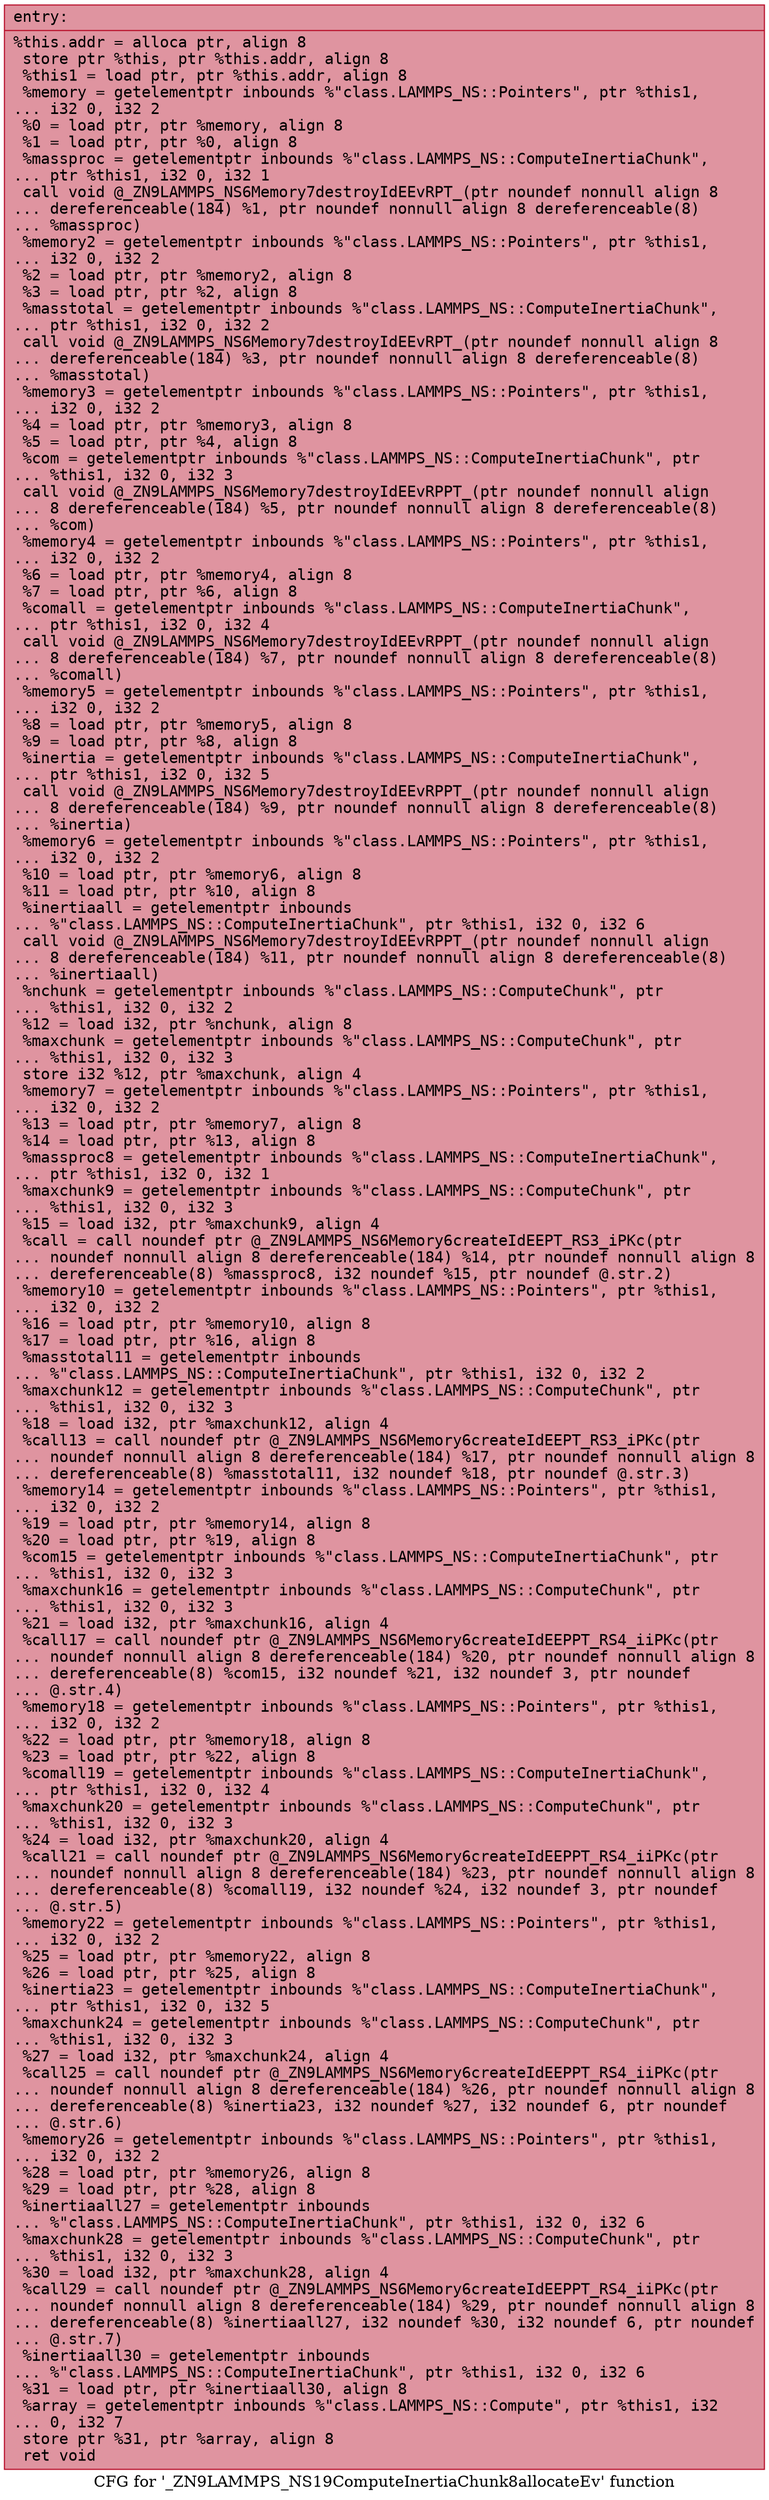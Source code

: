 digraph "CFG for '_ZN9LAMMPS_NS19ComputeInertiaChunk8allocateEv' function" {
	label="CFG for '_ZN9LAMMPS_NS19ComputeInertiaChunk8allocateEv' function";

	Node0x5646cd9abb70 [shape=record,color="#b70d28ff", style=filled, fillcolor="#b70d2870" fontname="Courier",label="{entry:\l|  %this.addr = alloca ptr, align 8\l  store ptr %this, ptr %this.addr, align 8\l  %this1 = load ptr, ptr %this.addr, align 8\l  %memory = getelementptr inbounds %\"class.LAMMPS_NS::Pointers\", ptr %this1,\l... i32 0, i32 2\l  %0 = load ptr, ptr %memory, align 8\l  %1 = load ptr, ptr %0, align 8\l  %massproc = getelementptr inbounds %\"class.LAMMPS_NS::ComputeInertiaChunk\",\l... ptr %this1, i32 0, i32 1\l  call void @_ZN9LAMMPS_NS6Memory7destroyIdEEvRPT_(ptr noundef nonnull align 8\l... dereferenceable(184) %1, ptr noundef nonnull align 8 dereferenceable(8)\l... %massproc)\l  %memory2 = getelementptr inbounds %\"class.LAMMPS_NS::Pointers\", ptr %this1,\l... i32 0, i32 2\l  %2 = load ptr, ptr %memory2, align 8\l  %3 = load ptr, ptr %2, align 8\l  %masstotal = getelementptr inbounds %\"class.LAMMPS_NS::ComputeInertiaChunk\",\l... ptr %this1, i32 0, i32 2\l  call void @_ZN9LAMMPS_NS6Memory7destroyIdEEvRPT_(ptr noundef nonnull align 8\l... dereferenceable(184) %3, ptr noundef nonnull align 8 dereferenceable(8)\l... %masstotal)\l  %memory3 = getelementptr inbounds %\"class.LAMMPS_NS::Pointers\", ptr %this1,\l... i32 0, i32 2\l  %4 = load ptr, ptr %memory3, align 8\l  %5 = load ptr, ptr %4, align 8\l  %com = getelementptr inbounds %\"class.LAMMPS_NS::ComputeInertiaChunk\", ptr\l... %this1, i32 0, i32 3\l  call void @_ZN9LAMMPS_NS6Memory7destroyIdEEvRPPT_(ptr noundef nonnull align\l... 8 dereferenceable(184) %5, ptr noundef nonnull align 8 dereferenceable(8)\l... %com)\l  %memory4 = getelementptr inbounds %\"class.LAMMPS_NS::Pointers\", ptr %this1,\l... i32 0, i32 2\l  %6 = load ptr, ptr %memory4, align 8\l  %7 = load ptr, ptr %6, align 8\l  %comall = getelementptr inbounds %\"class.LAMMPS_NS::ComputeInertiaChunk\",\l... ptr %this1, i32 0, i32 4\l  call void @_ZN9LAMMPS_NS6Memory7destroyIdEEvRPPT_(ptr noundef nonnull align\l... 8 dereferenceable(184) %7, ptr noundef nonnull align 8 dereferenceable(8)\l... %comall)\l  %memory5 = getelementptr inbounds %\"class.LAMMPS_NS::Pointers\", ptr %this1,\l... i32 0, i32 2\l  %8 = load ptr, ptr %memory5, align 8\l  %9 = load ptr, ptr %8, align 8\l  %inertia = getelementptr inbounds %\"class.LAMMPS_NS::ComputeInertiaChunk\",\l... ptr %this1, i32 0, i32 5\l  call void @_ZN9LAMMPS_NS6Memory7destroyIdEEvRPPT_(ptr noundef nonnull align\l... 8 dereferenceable(184) %9, ptr noundef nonnull align 8 dereferenceable(8)\l... %inertia)\l  %memory6 = getelementptr inbounds %\"class.LAMMPS_NS::Pointers\", ptr %this1,\l... i32 0, i32 2\l  %10 = load ptr, ptr %memory6, align 8\l  %11 = load ptr, ptr %10, align 8\l  %inertiaall = getelementptr inbounds\l... %\"class.LAMMPS_NS::ComputeInertiaChunk\", ptr %this1, i32 0, i32 6\l  call void @_ZN9LAMMPS_NS6Memory7destroyIdEEvRPPT_(ptr noundef nonnull align\l... 8 dereferenceable(184) %11, ptr noundef nonnull align 8 dereferenceable(8)\l... %inertiaall)\l  %nchunk = getelementptr inbounds %\"class.LAMMPS_NS::ComputeChunk\", ptr\l... %this1, i32 0, i32 2\l  %12 = load i32, ptr %nchunk, align 8\l  %maxchunk = getelementptr inbounds %\"class.LAMMPS_NS::ComputeChunk\", ptr\l... %this1, i32 0, i32 3\l  store i32 %12, ptr %maxchunk, align 4\l  %memory7 = getelementptr inbounds %\"class.LAMMPS_NS::Pointers\", ptr %this1,\l... i32 0, i32 2\l  %13 = load ptr, ptr %memory7, align 8\l  %14 = load ptr, ptr %13, align 8\l  %massproc8 = getelementptr inbounds %\"class.LAMMPS_NS::ComputeInertiaChunk\",\l... ptr %this1, i32 0, i32 1\l  %maxchunk9 = getelementptr inbounds %\"class.LAMMPS_NS::ComputeChunk\", ptr\l... %this1, i32 0, i32 3\l  %15 = load i32, ptr %maxchunk9, align 4\l  %call = call noundef ptr @_ZN9LAMMPS_NS6Memory6createIdEEPT_RS3_iPKc(ptr\l... noundef nonnull align 8 dereferenceable(184) %14, ptr noundef nonnull align 8\l... dereferenceable(8) %massproc8, i32 noundef %15, ptr noundef @.str.2)\l  %memory10 = getelementptr inbounds %\"class.LAMMPS_NS::Pointers\", ptr %this1,\l... i32 0, i32 2\l  %16 = load ptr, ptr %memory10, align 8\l  %17 = load ptr, ptr %16, align 8\l  %masstotal11 = getelementptr inbounds\l... %\"class.LAMMPS_NS::ComputeInertiaChunk\", ptr %this1, i32 0, i32 2\l  %maxchunk12 = getelementptr inbounds %\"class.LAMMPS_NS::ComputeChunk\", ptr\l... %this1, i32 0, i32 3\l  %18 = load i32, ptr %maxchunk12, align 4\l  %call13 = call noundef ptr @_ZN9LAMMPS_NS6Memory6createIdEEPT_RS3_iPKc(ptr\l... noundef nonnull align 8 dereferenceable(184) %17, ptr noundef nonnull align 8\l... dereferenceable(8) %masstotal11, i32 noundef %18, ptr noundef @.str.3)\l  %memory14 = getelementptr inbounds %\"class.LAMMPS_NS::Pointers\", ptr %this1,\l... i32 0, i32 2\l  %19 = load ptr, ptr %memory14, align 8\l  %20 = load ptr, ptr %19, align 8\l  %com15 = getelementptr inbounds %\"class.LAMMPS_NS::ComputeInertiaChunk\", ptr\l... %this1, i32 0, i32 3\l  %maxchunk16 = getelementptr inbounds %\"class.LAMMPS_NS::ComputeChunk\", ptr\l... %this1, i32 0, i32 3\l  %21 = load i32, ptr %maxchunk16, align 4\l  %call17 = call noundef ptr @_ZN9LAMMPS_NS6Memory6createIdEEPPT_RS4_iiPKc(ptr\l... noundef nonnull align 8 dereferenceable(184) %20, ptr noundef nonnull align 8\l... dereferenceable(8) %com15, i32 noundef %21, i32 noundef 3, ptr noundef\l... @.str.4)\l  %memory18 = getelementptr inbounds %\"class.LAMMPS_NS::Pointers\", ptr %this1,\l... i32 0, i32 2\l  %22 = load ptr, ptr %memory18, align 8\l  %23 = load ptr, ptr %22, align 8\l  %comall19 = getelementptr inbounds %\"class.LAMMPS_NS::ComputeInertiaChunk\",\l... ptr %this1, i32 0, i32 4\l  %maxchunk20 = getelementptr inbounds %\"class.LAMMPS_NS::ComputeChunk\", ptr\l... %this1, i32 0, i32 3\l  %24 = load i32, ptr %maxchunk20, align 4\l  %call21 = call noundef ptr @_ZN9LAMMPS_NS6Memory6createIdEEPPT_RS4_iiPKc(ptr\l... noundef nonnull align 8 dereferenceable(184) %23, ptr noundef nonnull align 8\l... dereferenceable(8) %comall19, i32 noundef %24, i32 noundef 3, ptr noundef\l... @.str.5)\l  %memory22 = getelementptr inbounds %\"class.LAMMPS_NS::Pointers\", ptr %this1,\l... i32 0, i32 2\l  %25 = load ptr, ptr %memory22, align 8\l  %26 = load ptr, ptr %25, align 8\l  %inertia23 = getelementptr inbounds %\"class.LAMMPS_NS::ComputeInertiaChunk\",\l... ptr %this1, i32 0, i32 5\l  %maxchunk24 = getelementptr inbounds %\"class.LAMMPS_NS::ComputeChunk\", ptr\l... %this1, i32 0, i32 3\l  %27 = load i32, ptr %maxchunk24, align 4\l  %call25 = call noundef ptr @_ZN9LAMMPS_NS6Memory6createIdEEPPT_RS4_iiPKc(ptr\l... noundef nonnull align 8 dereferenceable(184) %26, ptr noundef nonnull align 8\l... dereferenceable(8) %inertia23, i32 noundef %27, i32 noundef 6, ptr noundef\l... @.str.6)\l  %memory26 = getelementptr inbounds %\"class.LAMMPS_NS::Pointers\", ptr %this1,\l... i32 0, i32 2\l  %28 = load ptr, ptr %memory26, align 8\l  %29 = load ptr, ptr %28, align 8\l  %inertiaall27 = getelementptr inbounds\l... %\"class.LAMMPS_NS::ComputeInertiaChunk\", ptr %this1, i32 0, i32 6\l  %maxchunk28 = getelementptr inbounds %\"class.LAMMPS_NS::ComputeChunk\", ptr\l... %this1, i32 0, i32 3\l  %30 = load i32, ptr %maxchunk28, align 4\l  %call29 = call noundef ptr @_ZN9LAMMPS_NS6Memory6createIdEEPPT_RS4_iiPKc(ptr\l... noundef nonnull align 8 dereferenceable(184) %29, ptr noundef nonnull align 8\l... dereferenceable(8) %inertiaall27, i32 noundef %30, i32 noundef 6, ptr noundef\l... @.str.7)\l  %inertiaall30 = getelementptr inbounds\l... %\"class.LAMMPS_NS::ComputeInertiaChunk\", ptr %this1, i32 0, i32 6\l  %31 = load ptr, ptr %inertiaall30, align 8\l  %array = getelementptr inbounds %\"class.LAMMPS_NS::Compute\", ptr %this1, i32\l... 0, i32 7\l  store ptr %31, ptr %array, align 8\l  ret void\l}"];
}
